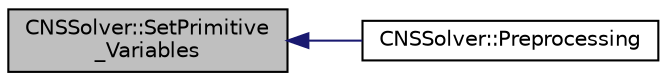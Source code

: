 digraph "CNSSolver::SetPrimitive_Variables"
{
  edge [fontname="Helvetica",fontsize="10",labelfontname="Helvetica",labelfontsize="10"];
  node [fontname="Helvetica",fontsize="10",shape=record];
  rankdir="LR";
  Node956 [label="CNSSolver::SetPrimitive\l_Variables",height=0.2,width=0.4,color="black", fillcolor="grey75", style="filled", fontcolor="black"];
  Node956 -> Node957 [dir="back",color="midnightblue",fontsize="10",style="solid",fontname="Helvetica"];
  Node957 [label="CNSSolver::Preprocessing",height=0.2,width=0.4,color="black", fillcolor="white", style="filled",URL="$class_c_n_s_solver.html#a028c83d18cf8520dff2f9628d8a04e4b",tooltip="Restart residual and compute gradients. "];
}
